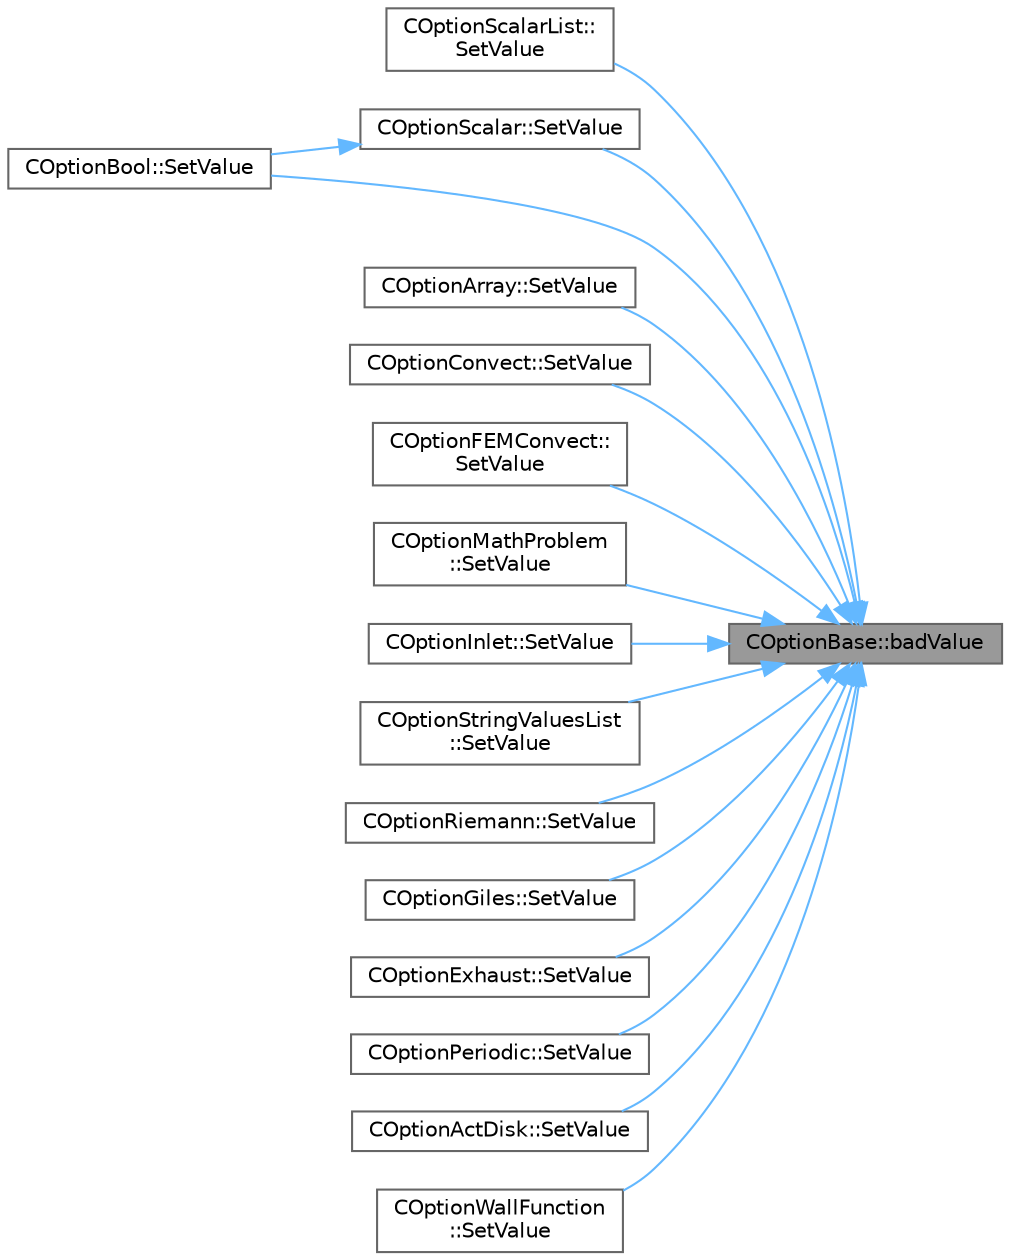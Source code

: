 digraph "COptionBase::badValue"
{
 // LATEX_PDF_SIZE
  bgcolor="transparent";
  edge [fontname=Helvetica,fontsize=10,labelfontname=Helvetica,labelfontsize=10];
  node [fontname=Helvetica,fontsize=10,shape=box,height=0.2,width=0.4];
  rankdir="RL";
  Node1 [id="Node000001",label="COptionBase::badValue",height=0.2,width=0.4,color="gray40", fillcolor="grey60", style="filled", fontcolor="black",tooltip=" "];
  Node1 -> Node2 [id="edge1_Node000001_Node000002",dir="back",color="steelblue1",style="solid",tooltip=" "];
  Node2 [id="Node000002",label="COptionScalarList::\lSetValue",height=0.2,width=0.4,color="grey40", fillcolor="white", style="filled",URL="$classCOptionScalarList.html#ad32ef413aa46843aeee74edb26071535",tooltip=" "];
  Node1 -> Node3 [id="edge2_Node000001_Node000003",dir="back",color="steelblue1",style="solid",tooltip=" "];
  Node3 [id="Node000003",label="COptionScalar::SetValue",height=0.2,width=0.4,color="grey40", fillcolor="white", style="filled",URL="$classCOptionScalar.html#aa09d981d4a17187a27a737495f3120e6",tooltip=" "];
  Node3 -> Node4 [id="edge3_Node000003_Node000004",dir="back",color="steelblue1",style="solid",tooltip=" "];
  Node4 [id="Node000004",label="COptionBool::SetValue",height=0.2,width=0.4,color="grey40", fillcolor="white", style="filled",URL="$classCOptionBool.html#a696a4b033e34134f67028f11e517fffa",tooltip=" "];
  Node1 -> Node4 [id="edge4_Node000001_Node000004",dir="back",color="steelblue1",style="solid",tooltip=" "];
  Node1 -> Node5 [id="edge5_Node000001_Node000005",dir="back",color="steelblue1",style="solid",tooltip=" "];
  Node5 [id="Node000005",label="COptionArray::SetValue",height=0.2,width=0.4,color="grey40", fillcolor="white", style="filled",URL="$classCOptionArray.html#a22f68228d40640f07b359a08e0e7368c",tooltip=" "];
  Node1 -> Node6 [id="edge6_Node000001_Node000006",dir="back",color="steelblue1",style="solid",tooltip=" "];
  Node6 [id="Node000006",label="COptionConvect::SetValue",height=0.2,width=0.4,color="grey40", fillcolor="white", style="filled",URL="$classCOptionConvect.html#af3345a621a55e5aca539de1b3096a504",tooltip=" "];
  Node1 -> Node7 [id="edge7_Node000001_Node000007",dir="back",color="steelblue1",style="solid",tooltip=" "];
  Node7 [id="Node000007",label="COptionFEMConvect::\lSetValue",height=0.2,width=0.4,color="grey40", fillcolor="white", style="filled",URL="$classCOptionFEMConvect.html#a69e5558e0a7e17887d1e237542e5ae59",tooltip=" "];
  Node1 -> Node8 [id="edge8_Node000001_Node000008",dir="back",color="steelblue1",style="solid",tooltip=" "];
  Node8 [id="Node000008",label="COptionMathProblem\l::SetValue",height=0.2,width=0.4,color="grey40", fillcolor="white", style="filled",URL="$classCOptionMathProblem.html#ae78e0dba3c2f78703550d74e78ab9d7c",tooltip=" "];
  Node1 -> Node9 [id="edge9_Node000001_Node000009",dir="back",color="steelblue1",style="solid",tooltip=" "];
  Node9 [id="Node000009",label="COptionInlet::SetValue",height=0.2,width=0.4,color="grey40", fillcolor="white", style="filled",URL="$classCOptionInlet.html#a2971213613547da83d96c95cb395ac45",tooltip=" "];
  Node1 -> Node10 [id="edge10_Node000001_Node000010",dir="back",color="steelblue1",style="solid",tooltip=" "];
  Node10 [id="Node000010",label="COptionStringValuesList\l::SetValue",height=0.2,width=0.4,color="grey40", fillcolor="white", style="filled",URL="$classCOptionStringValuesList.html#a73c339154fe4baa46c000f62944af66f",tooltip=" "];
  Node1 -> Node11 [id="edge11_Node000001_Node000011",dir="back",color="steelblue1",style="solid",tooltip=" "];
  Node11 [id="Node000011",label="COptionRiemann::SetValue",height=0.2,width=0.4,color="grey40", fillcolor="white", style="filled",URL="$classCOptionRiemann.html#a6a88b82721a070f57ba90366441bdab8",tooltip=" "];
  Node1 -> Node12 [id="edge12_Node000001_Node000012",dir="back",color="steelblue1",style="solid",tooltip=" "];
  Node12 [id="Node000012",label="COptionGiles::SetValue",height=0.2,width=0.4,color="grey40", fillcolor="white", style="filled",URL="$classCOptionGiles.html#a221b9fce389ccc7089a10cad2ec9aeaf",tooltip=" "];
  Node1 -> Node13 [id="edge13_Node000001_Node000013",dir="back",color="steelblue1",style="solid",tooltip=" "];
  Node13 [id="Node000013",label="COptionExhaust::SetValue",height=0.2,width=0.4,color="grey40", fillcolor="white", style="filled",URL="$classCOptionExhaust.html#a955988a4817fbd064c6287cd50b60e84",tooltip=" "];
  Node1 -> Node14 [id="edge14_Node000001_Node000014",dir="back",color="steelblue1",style="solid",tooltip=" "];
  Node14 [id="Node000014",label="COptionPeriodic::SetValue",height=0.2,width=0.4,color="grey40", fillcolor="white", style="filled",URL="$classCOptionPeriodic.html#aa4d9a624fdf7f9ed13401dbba2390191",tooltip=" "];
  Node1 -> Node15 [id="edge15_Node000001_Node000015",dir="back",color="steelblue1",style="solid",tooltip=" "];
  Node15 [id="Node000015",label="COptionActDisk::SetValue",height=0.2,width=0.4,color="grey40", fillcolor="white", style="filled",URL="$classCOptionActDisk.html#a7b95601cc1b7397695d650b6dc9fdf92",tooltip=" "];
  Node1 -> Node16 [id="edge16_Node000001_Node000016",dir="back",color="steelblue1",style="solid",tooltip=" "];
  Node16 [id="Node000016",label="COptionWallFunction\l::SetValue",height=0.2,width=0.4,color="grey40", fillcolor="white", style="filled",URL="$classCOptionWallFunction.html#a6eb4ace3e23bb1905f600bf1b8176cb9",tooltip=" "];
}
